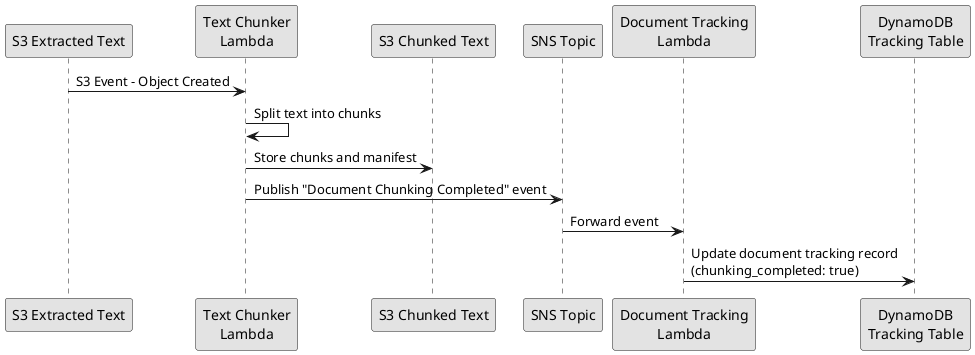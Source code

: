 @startuml text_chunking
skinparam monochrome true
skinparam shadowing false
skinparam defaultFontName Arial
skinparam sequenceArrowThickness 1

participant "S3 Extracted Text" as S3_Extracted
participant "Text Chunker\nLambda" as Chunker
participant "S3 Chunked Text" as S3_Chunked
participant "SNS Topic" as SNS
participant "Document Tracking\nLambda" as DocTrack
participant "DynamoDB\nTracking Table" as DynamoDB

S3_Extracted -> Chunker: S3 Event - Object Created
Chunker -> Chunker: Split text into chunks
Chunker -> S3_Chunked: Store chunks and manifest
Chunker -> SNS: Publish "Document Chunking Completed" event
SNS -> DocTrack: Forward event
DocTrack -> DynamoDB: Update document tracking record\n(chunking_completed: true)
@enduml